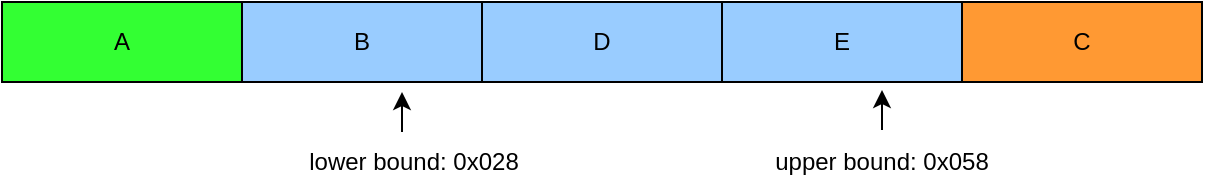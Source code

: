 <mxfile version="24.7.17">
  <diagram name="第 1 页" id="MwJttzerzzmq0-jkarVP">
    <mxGraphModel dx="1434" dy="819" grid="1" gridSize="10" guides="1" tooltips="1" connect="1" arrows="1" fold="1" page="1" pageScale="1" pageWidth="827" pageHeight="1169" math="0" shadow="0">
      <root>
        <mxCell id="0" />
        <mxCell id="1" parent="0" />
        <mxCell id="wWuonypCQ5L7Ml_nOVC9-1" value="A" style="rounded=0;whiteSpace=wrap;html=1;fillColor=#33FF33;" vertex="1" parent="1">
          <mxGeometry x="80" y="280" width="120" height="40" as="geometry" />
        </mxCell>
        <mxCell id="wWuonypCQ5L7Ml_nOVC9-3" value="B" style="rounded=0;whiteSpace=wrap;html=1;fillColor=#99CCFF;" vertex="1" parent="1">
          <mxGeometry x="200" y="280" width="120" height="40" as="geometry" />
        </mxCell>
        <mxCell id="wWuonypCQ5L7Ml_nOVC9-4" value="D" style="rounded=0;whiteSpace=wrap;html=1;fillColor=#99CCFF;" vertex="1" parent="1">
          <mxGeometry x="320" y="280" width="120" height="40" as="geometry" />
        </mxCell>
        <mxCell id="wWuonypCQ5L7Ml_nOVC9-5" value="E" style="rounded=0;whiteSpace=wrap;html=1;fillColor=#99CCFF;" vertex="1" parent="1">
          <mxGeometry x="440" y="280" width="120" height="40" as="geometry" />
        </mxCell>
        <mxCell id="wWuonypCQ5L7Ml_nOVC9-6" value="C" style="rounded=0;whiteSpace=wrap;html=1;fillColor=#FF9933;" vertex="1" parent="1">
          <mxGeometry x="560" y="280" width="120" height="40" as="geometry" />
        </mxCell>
        <mxCell id="wWuonypCQ5L7Ml_nOVC9-9" value="" style="endArrow=classic;html=1;rounded=0;" edge="1" parent="1">
          <mxGeometry width="50" height="50" relative="1" as="geometry">
            <mxPoint x="280" y="345" as="sourcePoint" />
            <mxPoint x="280" y="325" as="targetPoint" />
          </mxGeometry>
        </mxCell>
        <mxCell id="wWuonypCQ5L7Ml_nOVC9-11" value="" style="endArrow=classic;html=1;rounded=0;" edge="1" parent="1">
          <mxGeometry width="50" height="50" relative="1" as="geometry">
            <mxPoint x="520" y="344" as="sourcePoint" />
            <mxPoint x="520" y="324" as="targetPoint" />
          </mxGeometry>
        </mxCell>
        <mxCell id="wWuonypCQ5L7Ml_nOVC9-12" value="lower bound: 0x028" style="rounded=0;whiteSpace=wrap;html=1;strokeColor=#FFFFFF;" vertex="1" parent="1">
          <mxGeometry x="221" y="350" width="130" height="20" as="geometry" />
        </mxCell>
        <mxCell id="wWuonypCQ5L7Ml_nOVC9-15" value="upper bound: 0x058" style="rounded=0;whiteSpace=wrap;html=1;strokeColor=#FFFFFF;" vertex="1" parent="1">
          <mxGeometry x="450" y="345" width="140" height="30" as="geometry" />
        </mxCell>
      </root>
    </mxGraphModel>
  </diagram>
</mxfile>
